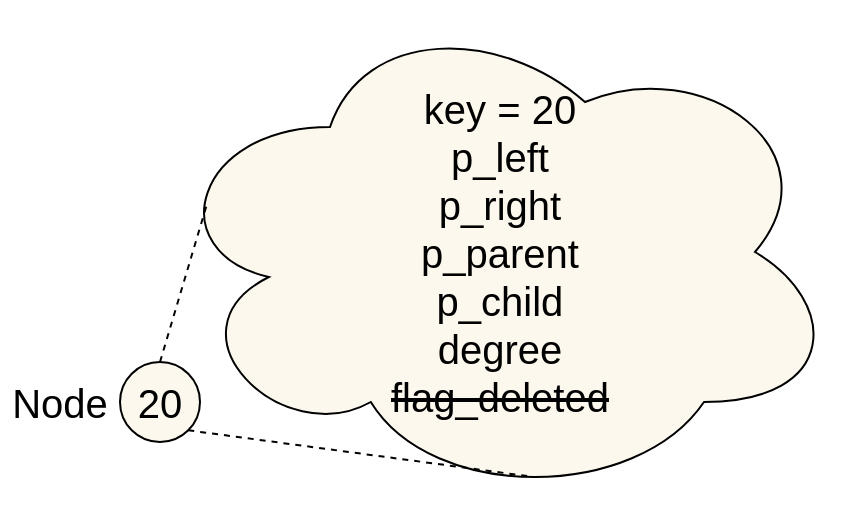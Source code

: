 <mxfile version="13.1.14" type="device"><diagram id="Bn5bFr40HY5l-_l_uHLW" name="第 1 页"><mxGraphModel dx="1038" dy="588" grid="1" gridSize="10" guides="1" tooltips="1" connect="1" arrows="1" fold="1" page="1" pageScale="1" pageWidth="827" pageHeight="1169" math="0" shadow="0"><root><mxCell id="0"/><mxCell id="1" parent="0"/><mxCell id="mephi8BlvPMv_R42au-Z-1" value="&lt;font style=&quot;font-size: 20px&quot;&gt;20&lt;/font&gt;" style="ellipse;whiteSpace=wrap;html=1;aspect=fixed;fillColor=#FDF8ED;" vertex="1" parent="1"><mxGeometry x="280" y="240" width="40" height="40" as="geometry"/></mxCell><mxCell id="mephi8BlvPMv_R42au-Z-6" value="Node" style="text;html=1;strokeColor=none;fillColor=none;align=center;verticalAlign=middle;whiteSpace=wrap;rounded=0;horizontal=1;fontSize=20;" vertex="1" parent="1"><mxGeometry x="220" y="245" width="60" height="30" as="geometry"/></mxCell><mxCell id="mephi8BlvPMv_R42au-Z-9" value="key = 20&lt;br&gt;p_left&lt;br&gt;p_right&lt;br&gt;p_parent&lt;br&gt;p_child&lt;br&gt;degree&lt;br&gt;&lt;del&gt;flag_deleted&lt;/del&gt;" style="ellipse;shape=cloud;whiteSpace=wrap;html=1;fontSize=20;align=center;fillColor=#FDF8ED;" vertex="1" parent="1"><mxGeometry x="300" y="60" width="340" height="250" as="geometry"/></mxCell><mxCell id="mephi8BlvPMv_R42au-Z-15" value="" style="endArrow=none;dashed=1;html=1;fontSize=20;entryX=0.07;entryY=0.4;entryDx=0;entryDy=0;entryPerimeter=0;exitX=0.5;exitY=0;exitDx=0;exitDy=0;" edge="1" parent="1" source="mephi8BlvPMv_R42au-Z-1" target="mephi8BlvPMv_R42au-Z-9"><mxGeometry width="50" height="50" relative="1" as="geometry"><mxPoint x="275" y="200" as="sourcePoint"/><mxPoint x="325" y="150" as="targetPoint"/></mxGeometry></mxCell><mxCell id="mephi8BlvPMv_R42au-Z-20" value="" style="endArrow=none;dashed=1;html=1;fontSize=20;entryX=0.55;entryY=0.95;entryDx=0;entryDy=0;entryPerimeter=0;exitX=1;exitY=1;exitDx=0;exitDy=0;" edge="1" parent="1" source="mephi8BlvPMv_R42au-Z-1" target="mephi8BlvPMv_R42au-Z-9"><mxGeometry width="50" height="50" relative="1" as="geometry"><mxPoint x="280" y="400" as="sourcePoint"/><mxPoint x="330" y="350" as="targetPoint"/></mxGeometry></mxCell></root></mxGraphModel></diagram></mxfile>
